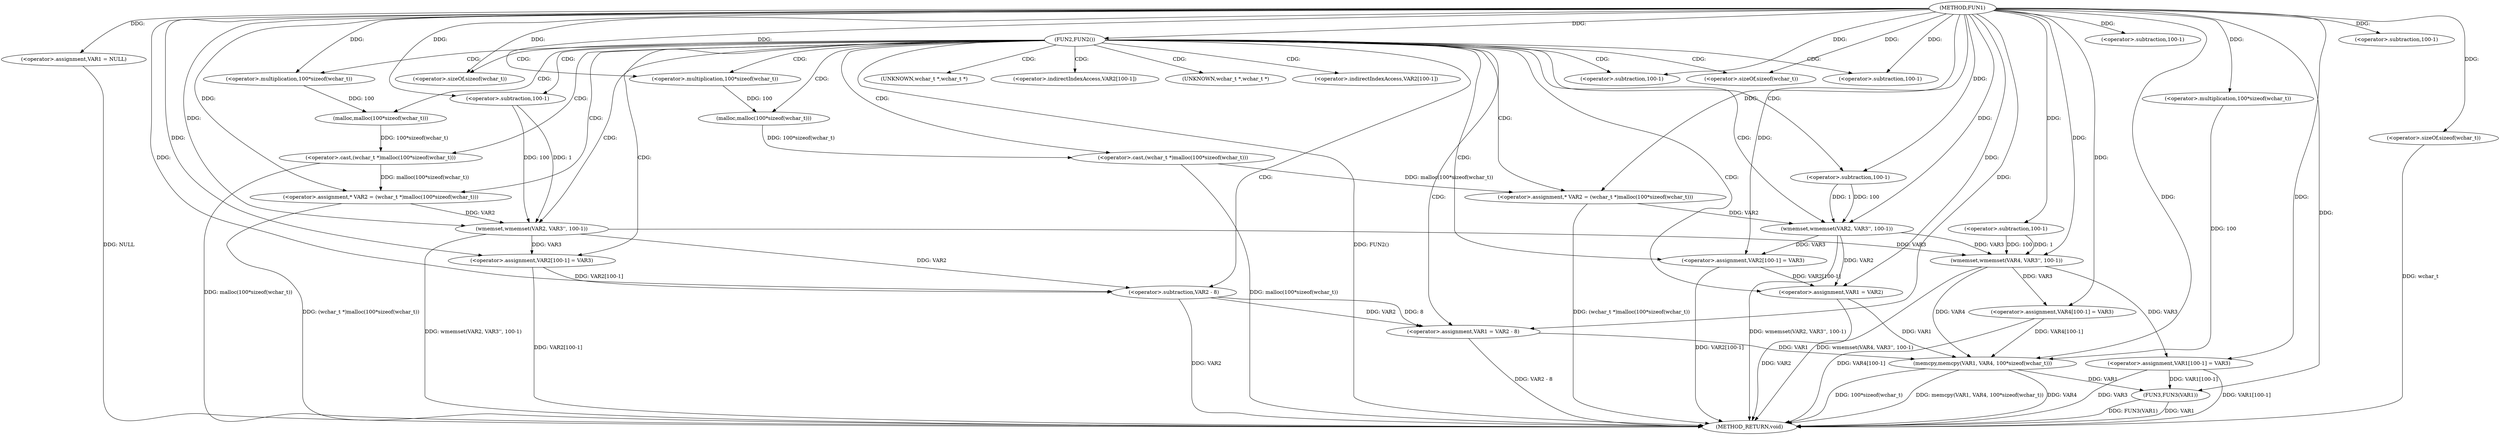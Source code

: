 digraph FUN1 {  
"1000100" [label = "(METHOD,FUN1)" ]
"1000198" [label = "(METHOD_RETURN,void)" ]
"1000103" [label = "(<operator>.assignment,VAR1 = NULL)" ]
"1000107" [label = "(FUN2,FUN2())" ]
"1000111" [label = "(<operator>.assignment,* VAR2 = (wchar_t *)malloc(100*sizeof(wchar_t)))" ]
"1000113" [label = "(<operator>.cast,(wchar_t *)malloc(100*sizeof(wchar_t)))" ]
"1000115" [label = "(malloc,malloc(100*sizeof(wchar_t)))" ]
"1000116" [label = "(<operator>.multiplication,100*sizeof(wchar_t))" ]
"1000118" [label = "(<operator>.sizeOf,sizeof(wchar_t))" ]
"1000120" [label = "(wmemset,wmemset(VAR2, VAR3'', 100-1))" ]
"1000123" [label = "(<operator>.subtraction,100-1)" ]
"1000126" [label = "(<operator>.assignment,VAR2[100-1] = VAR3)" ]
"1000129" [label = "(<operator>.subtraction,100-1)" ]
"1000133" [label = "(<operator>.assignment,VAR1 = VAR2 - 8)" ]
"1000135" [label = "(<operator>.subtraction,VAR2 - 8)" ]
"1000142" [label = "(<operator>.assignment,* VAR2 = (wchar_t *)malloc(100*sizeof(wchar_t)))" ]
"1000144" [label = "(<operator>.cast,(wchar_t *)malloc(100*sizeof(wchar_t)))" ]
"1000146" [label = "(malloc,malloc(100*sizeof(wchar_t)))" ]
"1000147" [label = "(<operator>.multiplication,100*sizeof(wchar_t))" ]
"1000149" [label = "(<operator>.sizeOf,sizeof(wchar_t))" ]
"1000151" [label = "(wmemset,wmemset(VAR2, VAR3'', 100-1))" ]
"1000154" [label = "(<operator>.subtraction,100-1)" ]
"1000157" [label = "(<operator>.assignment,VAR2[100-1] = VAR3)" ]
"1000160" [label = "(<operator>.subtraction,100-1)" ]
"1000164" [label = "(<operator>.assignment,VAR1 = VAR2)" ]
"1000169" [label = "(wmemset,wmemset(VAR4, VAR3'', 100-1))" ]
"1000172" [label = "(<operator>.subtraction,100-1)" ]
"1000175" [label = "(<operator>.assignment,VAR4[100-1] = VAR3)" ]
"1000178" [label = "(<operator>.subtraction,100-1)" ]
"1000182" [label = "(memcpy,memcpy(VAR1, VAR4, 100*sizeof(wchar_t)))" ]
"1000185" [label = "(<operator>.multiplication,100*sizeof(wchar_t))" ]
"1000187" [label = "(<operator>.sizeOf,sizeof(wchar_t))" ]
"1000189" [label = "(<operator>.assignment,VAR1[100-1] = VAR3)" ]
"1000192" [label = "(<operator>.subtraction,100-1)" ]
"1000196" [label = "(FUN3,FUN3(VAR1))" ]
"1000114" [label = "(UNKNOWN,wchar_t *,wchar_t *)" ]
"1000127" [label = "(<operator>.indirectIndexAccess,VAR2[100-1])" ]
"1000145" [label = "(UNKNOWN,wchar_t *,wchar_t *)" ]
"1000158" [label = "(<operator>.indirectIndexAccess,VAR2[100-1])" ]
  "1000182" -> "1000198"  [ label = "DDG: 100*sizeof(wchar_t)"] 
  "1000103" -> "1000198"  [ label = "DDG: NULL"] 
  "1000113" -> "1000198"  [ label = "DDG: malloc(100*sizeof(wchar_t))"] 
  "1000175" -> "1000198"  [ label = "DDG: VAR4[100-1]"] 
  "1000126" -> "1000198"  [ label = "DDG: VAR2[100-1]"] 
  "1000196" -> "1000198"  [ label = "DDG: VAR1"] 
  "1000135" -> "1000198"  [ label = "DDG: VAR2"] 
  "1000182" -> "1000198"  [ label = "DDG: memcpy(VAR1, VAR4, 100*sizeof(wchar_t))"] 
  "1000187" -> "1000198"  [ label = "DDG: wchar_t"] 
  "1000107" -> "1000198"  [ label = "DDG: FUN2()"] 
  "1000151" -> "1000198"  [ label = "DDG: wmemset(VAR2, VAR3'', 100-1)"] 
  "1000169" -> "1000198"  [ label = "DDG: wmemset(VAR4, VAR3'', 100-1)"] 
  "1000189" -> "1000198"  [ label = "DDG: VAR1[100-1]"] 
  "1000164" -> "1000198"  [ label = "DDG: VAR2"] 
  "1000189" -> "1000198"  [ label = "DDG: VAR3"] 
  "1000182" -> "1000198"  [ label = "DDG: VAR4"] 
  "1000142" -> "1000198"  [ label = "DDG: (wchar_t *)malloc(100*sizeof(wchar_t))"] 
  "1000157" -> "1000198"  [ label = "DDG: VAR2[100-1]"] 
  "1000133" -> "1000198"  [ label = "DDG: VAR2 - 8"] 
  "1000111" -> "1000198"  [ label = "DDG: (wchar_t *)malloc(100*sizeof(wchar_t))"] 
  "1000120" -> "1000198"  [ label = "DDG: wmemset(VAR2, VAR3'', 100-1)"] 
  "1000196" -> "1000198"  [ label = "DDG: FUN3(VAR1)"] 
  "1000144" -> "1000198"  [ label = "DDG: malloc(100*sizeof(wchar_t))"] 
  "1000100" -> "1000103"  [ label = "DDG: "] 
  "1000100" -> "1000107"  [ label = "DDG: "] 
  "1000113" -> "1000111"  [ label = "DDG: malloc(100*sizeof(wchar_t))"] 
  "1000100" -> "1000111"  [ label = "DDG: "] 
  "1000115" -> "1000113"  [ label = "DDG: 100*sizeof(wchar_t)"] 
  "1000116" -> "1000115"  [ label = "DDG: 100"] 
  "1000100" -> "1000116"  [ label = "DDG: "] 
  "1000100" -> "1000118"  [ label = "DDG: "] 
  "1000111" -> "1000120"  [ label = "DDG: VAR2"] 
  "1000100" -> "1000120"  [ label = "DDG: "] 
  "1000123" -> "1000120"  [ label = "DDG: 100"] 
  "1000123" -> "1000120"  [ label = "DDG: 1"] 
  "1000100" -> "1000123"  [ label = "DDG: "] 
  "1000120" -> "1000126"  [ label = "DDG: VAR3"] 
  "1000100" -> "1000126"  [ label = "DDG: "] 
  "1000100" -> "1000129"  [ label = "DDG: "] 
  "1000135" -> "1000133"  [ label = "DDG: VAR2"] 
  "1000135" -> "1000133"  [ label = "DDG: 8"] 
  "1000100" -> "1000133"  [ label = "DDG: "] 
  "1000120" -> "1000135"  [ label = "DDG: VAR2"] 
  "1000126" -> "1000135"  [ label = "DDG: VAR2[100-1]"] 
  "1000100" -> "1000135"  [ label = "DDG: "] 
  "1000144" -> "1000142"  [ label = "DDG: malloc(100*sizeof(wchar_t))"] 
  "1000100" -> "1000142"  [ label = "DDG: "] 
  "1000146" -> "1000144"  [ label = "DDG: 100*sizeof(wchar_t)"] 
  "1000147" -> "1000146"  [ label = "DDG: 100"] 
  "1000100" -> "1000147"  [ label = "DDG: "] 
  "1000100" -> "1000149"  [ label = "DDG: "] 
  "1000142" -> "1000151"  [ label = "DDG: VAR2"] 
  "1000100" -> "1000151"  [ label = "DDG: "] 
  "1000154" -> "1000151"  [ label = "DDG: 100"] 
  "1000154" -> "1000151"  [ label = "DDG: 1"] 
  "1000100" -> "1000154"  [ label = "DDG: "] 
  "1000151" -> "1000157"  [ label = "DDG: VAR3"] 
  "1000100" -> "1000157"  [ label = "DDG: "] 
  "1000100" -> "1000160"  [ label = "DDG: "] 
  "1000151" -> "1000164"  [ label = "DDG: VAR2"] 
  "1000157" -> "1000164"  [ label = "DDG: VAR2[100-1]"] 
  "1000100" -> "1000164"  [ label = "DDG: "] 
  "1000100" -> "1000169"  [ label = "DDG: "] 
  "1000120" -> "1000169"  [ label = "DDG: VAR3"] 
  "1000151" -> "1000169"  [ label = "DDG: VAR3"] 
  "1000172" -> "1000169"  [ label = "DDG: 100"] 
  "1000172" -> "1000169"  [ label = "DDG: 1"] 
  "1000100" -> "1000172"  [ label = "DDG: "] 
  "1000169" -> "1000175"  [ label = "DDG: VAR3"] 
  "1000100" -> "1000175"  [ label = "DDG: "] 
  "1000100" -> "1000178"  [ label = "DDG: "] 
  "1000133" -> "1000182"  [ label = "DDG: VAR1"] 
  "1000164" -> "1000182"  [ label = "DDG: VAR1"] 
  "1000100" -> "1000182"  [ label = "DDG: "] 
  "1000175" -> "1000182"  [ label = "DDG: VAR4[100-1]"] 
  "1000169" -> "1000182"  [ label = "DDG: VAR4"] 
  "1000185" -> "1000182"  [ label = "DDG: 100"] 
  "1000100" -> "1000185"  [ label = "DDG: "] 
  "1000100" -> "1000187"  [ label = "DDG: "] 
  "1000100" -> "1000189"  [ label = "DDG: "] 
  "1000169" -> "1000189"  [ label = "DDG: VAR3"] 
  "1000100" -> "1000192"  [ label = "DDG: "] 
  "1000189" -> "1000196"  [ label = "DDG: VAR1[100-1]"] 
  "1000182" -> "1000196"  [ label = "DDG: VAR1"] 
  "1000100" -> "1000196"  [ label = "DDG: "] 
  "1000107" -> "1000164"  [ label = "CDG: "] 
  "1000107" -> "1000127"  [ label = "CDG: "] 
  "1000107" -> "1000142"  [ label = "CDG: "] 
  "1000107" -> "1000135"  [ label = "CDG: "] 
  "1000107" -> "1000114"  [ label = "CDG: "] 
  "1000107" -> "1000133"  [ label = "CDG: "] 
  "1000107" -> "1000118"  [ label = "CDG: "] 
  "1000107" -> "1000144"  [ label = "CDG: "] 
  "1000107" -> "1000157"  [ label = "CDG: "] 
  "1000107" -> "1000149"  [ label = "CDG: "] 
  "1000107" -> "1000116"  [ label = "CDG: "] 
  "1000107" -> "1000120"  [ label = "CDG: "] 
  "1000107" -> "1000113"  [ label = "CDG: "] 
  "1000107" -> "1000111"  [ label = "CDG: "] 
  "1000107" -> "1000158"  [ label = "CDG: "] 
  "1000107" -> "1000126"  [ label = "CDG: "] 
  "1000107" -> "1000129"  [ label = "CDG: "] 
  "1000107" -> "1000123"  [ label = "CDG: "] 
  "1000107" -> "1000154"  [ label = "CDG: "] 
  "1000107" -> "1000147"  [ label = "CDG: "] 
  "1000107" -> "1000151"  [ label = "CDG: "] 
  "1000107" -> "1000145"  [ label = "CDG: "] 
  "1000107" -> "1000160"  [ label = "CDG: "] 
  "1000107" -> "1000115"  [ label = "CDG: "] 
  "1000107" -> "1000146"  [ label = "CDG: "] 
}
